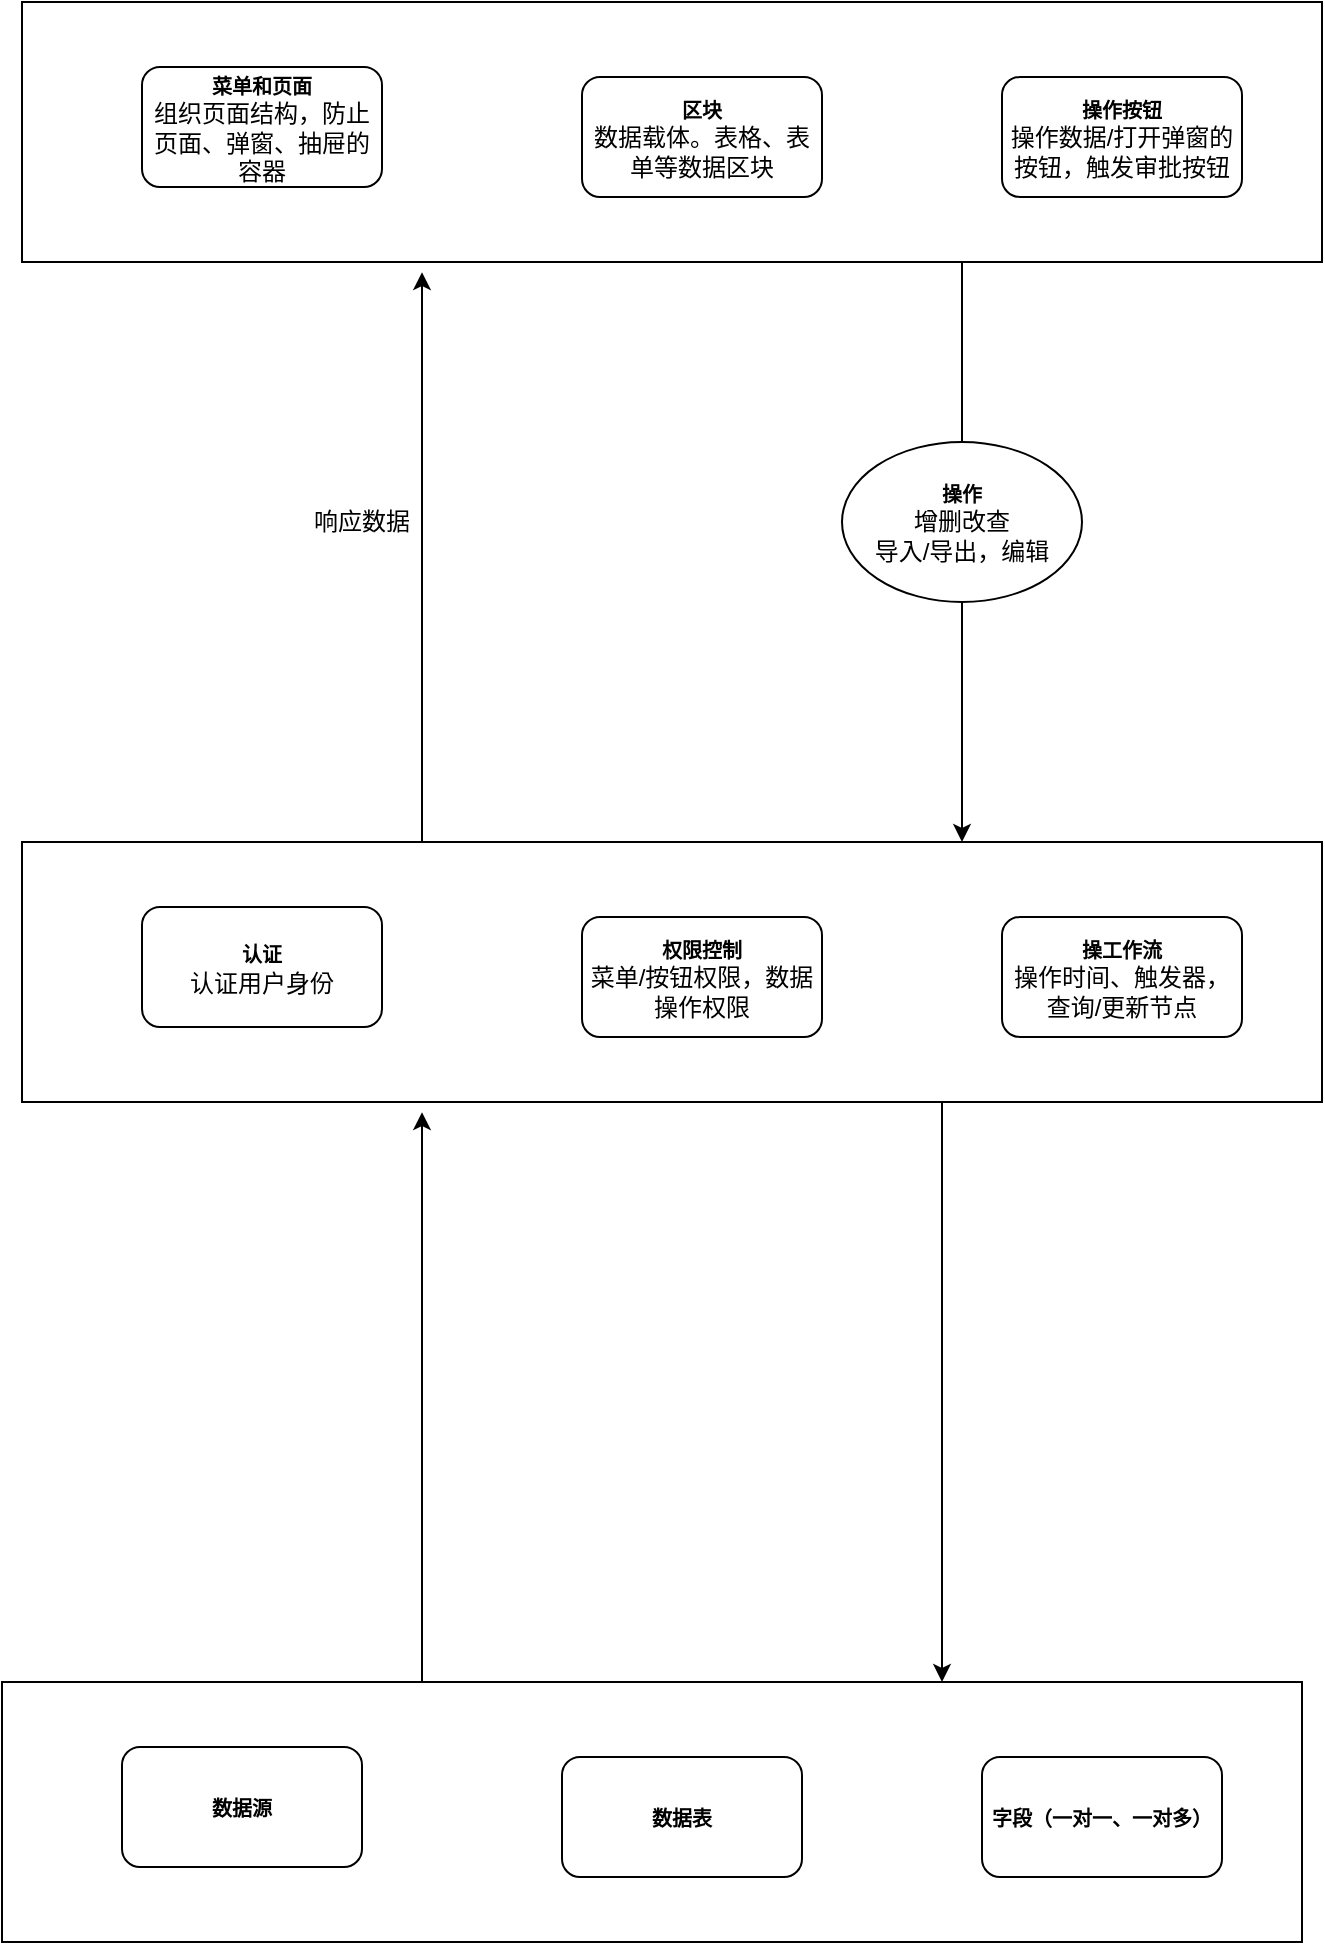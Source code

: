 <mxfile version="24.8.4">
  <diagram name="第 1 页" id="ZL7zHd72h1iO1Rr6ICmp">
    <mxGraphModel dx="1908" dy="1132" grid="1" gridSize="10" guides="1" tooltips="1" connect="1" arrows="1" fold="1" page="1" pageScale="1" pageWidth="827" pageHeight="1169" math="0" shadow="0">
      <root>
        <mxCell id="0" />
        <mxCell id="1" parent="0" />
        <mxCell id="2KDjsImZ4n_s_fksydYn-1" value="" style="rounded=0;whiteSpace=wrap;html=1;" vertex="1" parent="1">
          <mxGeometry x="90" y="10" width="650" height="130" as="geometry" />
        </mxCell>
        <mxCell id="2KDjsImZ4n_s_fksydYn-2" value="&lt;b&gt;&lt;font style=&quot;font-size: 10px;&quot;&gt;菜单和页面&lt;/font&gt;&lt;/b&gt;&lt;div&gt;组织页面结构，防止页面、弹窗、抽屉的容器&lt;/div&gt;" style="rounded=1;whiteSpace=wrap;html=1;" vertex="1" parent="1">
          <mxGeometry x="150" y="42.5" width="120" height="60" as="geometry" />
        </mxCell>
        <mxCell id="2KDjsImZ4n_s_fksydYn-75" value="&lt;b&gt;&lt;font style=&quot;font-size: 10px;&quot;&gt;区块&lt;/font&gt;&lt;/b&gt;&lt;div&gt;数据载体。表格、表单等数据区块&lt;/div&gt;" style="rounded=1;whiteSpace=wrap;html=1;" vertex="1" parent="1">
          <mxGeometry x="370" y="47.5" width="120" height="60" as="geometry" />
        </mxCell>
        <mxCell id="2KDjsImZ4n_s_fksydYn-76" value="&lt;b&gt;&lt;font style=&quot;font-size: 10px;&quot;&gt;操作按钮&lt;/font&gt;&lt;/b&gt;&lt;div&gt;操作数据/打开弹窗的按钮，触发审批按钮&lt;/div&gt;" style="rounded=1;whiteSpace=wrap;html=1;" vertex="1" parent="1">
          <mxGeometry x="580" y="47.5" width="120" height="60" as="geometry" />
        </mxCell>
        <mxCell id="2KDjsImZ4n_s_fksydYn-77" value="" style="rounded=0;whiteSpace=wrap;html=1;" vertex="1" parent="1">
          <mxGeometry x="90" y="430" width="650" height="130" as="geometry" />
        </mxCell>
        <mxCell id="2KDjsImZ4n_s_fksydYn-78" value="&lt;b&gt;&lt;font style=&quot;font-size: 10px;&quot;&gt;认证&lt;/font&gt;&lt;/b&gt;&lt;div&gt;认证用户身份&lt;/div&gt;" style="rounded=1;whiteSpace=wrap;html=1;" vertex="1" parent="1">
          <mxGeometry x="150" y="462.5" width="120" height="60" as="geometry" />
        </mxCell>
        <mxCell id="2KDjsImZ4n_s_fksydYn-79" value="&lt;b&gt;&lt;font style=&quot;font-size: 10px;&quot;&gt;权限控制&lt;/font&gt;&lt;/b&gt;&lt;div&gt;菜单/按钮权限，数据操作权限&lt;/div&gt;" style="rounded=1;whiteSpace=wrap;html=1;" vertex="1" parent="1">
          <mxGeometry x="370" y="467.5" width="120" height="60" as="geometry" />
        </mxCell>
        <mxCell id="2KDjsImZ4n_s_fksydYn-80" value="&lt;b&gt;&lt;font style=&quot;font-size: 10px;&quot;&gt;操工作流&lt;/font&gt;&lt;/b&gt;&lt;div&gt;操作时间、触发器，查询/更新节点&lt;/div&gt;" style="rounded=1;whiteSpace=wrap;html=1;" vertex="1" parent="1">
          <mxGeometry x="580" y="467.5" width="120" height="60" as="geometry" />
        </mxCell>
        <mxCell id="2KDjsImZ4n_s_fksydYn-81" value="" style="endArrow=classic;html=1;rounded=0;exitX=0.5;exitY=1;exitDx=0;exitDy=0;entryX=0.5;entryY=0;entryDx=0;entryDy=0;" edge="1" parent="1">
          <mxGeometry width="50" height="50" relative="1" as="geometry">
            <mxPoint x="560" y="140.0" as="sourcePoint" />
            <mxPoint x="560" y="430" as="targetPoint" />
          </mxGeometry>
        </mxCell>
        <mxCell id="2KDjsImZ4n_s_fksydYn-86" value="" style="endArrow=classic;html=1;rounded=0;exitX=0.363;exitY=-0.031;exitDx=0;exitDy=0;entryX=0.363;entryY=1.008;entryDx=0;entryDy=0;exitPerimeter=0;entryPerimeter=0;" edge="1" parent="1">
          <mxGeometry width="50" height="50" relative="1" as="geometry">
            <mxPoint x="290.0" y="430" as="sourcePoint" />
            <mxPoint x="290.0" y="145.07" as="targetPoint" />
          </mxGeometry>
        </mxCell>
        <mxCell id="2KDjsImZ4n_s_fksydYn-87" value="&lt;font style=&quot;font-size: 10px;&quot;&gt;&lt;b&gt;操作&lt;/b&gt;&lt;/font&gt;&lt;div&gt;增删改查&lt;/div&gt;&lt;div&gt;导入/导出，编辑&lt;/div&gt;" style="ellipse;whiteSpace=wrap;html=1;" vertex="1" parent="1">
          <mxGeometry x="500" y="230" width="120" height="80" as="geometry" />
        </mxCell>
        <mxCell id="2KDjsImZ4n_s_fksydYn-88" value="响应数据" style="text;html=1;align=center;verticalAlign=middle;whiteSpace=wrap;rounded=0;" vertex="1" parent="1">
          <mxGeometry x="230" y="255" width="60" height="30" as="geometry" />
        </mxCell>
        <mxCell id="2KDjsImZ4n_s_fksydYn-89" value="" style="rounded=0;whiteSpace=wrap;html=1;" vertex="1" parent="1">
          <mxGeometry x="80" y="850" width="650" height="130" as="geometry" />
        </mxCell>
        <mxCell id="2KDjsImZ4n_s_fksydYn-90" value="&lt;span style=&quot;font-size: 10px;&quot;&gt;&lt;b&gt;数据源&lt;/b&gt;&lt;/span&gt;" style="rounded=1;whiteSpace=wrap;html=1;" vertex="1" parent="1">
          <mxGeometry x="140" y="882.5" width="120" height="60" as="geometry" />
        </mxCell>
        <mxCell id="2KDjsImZ4n_s_fksydYn-91" value="&lt;span style=&quot;font-size: 10px;&quot;&gt;&lt;b&gt;数据表&lt;/b&gt;&lt;/span&gt;" style="rounded=1;whiteSpace=wrap;html=1;" vertex="1" parent="1">
          <mxGeometry x="360" y="887.5" width="120" height="60" as="geometry" />
        </mxCell>
        <mxCell id="2KDjsImZ4n_s_fksydYn-92" value="&lt;span style=&quot;font-size: 10px;&quot;&gt;&lt;b&gt;字段（一对一、一对多）&lt;/b&gt;&lt;/span&gt;" style="rounded=1;whiteSpace=wrap;html=1;" vertex="1" parent="1">
          <mxGeometry x="570" y="887.5" width="120" height="60" as="geometry" />
        </mxCell>
        <mxCell id="2KDjsImZ4n_s_fksydYn-93" value="" style="endArrow=classic;html=1;rounded=0;exitX=0.5;exitY=1;exitDx=0;exitDy=0;entryX=0.5;entryY=0;entryDx=0;entryDy=0;" edge="1" parent="1">
          <mxGeometry width="50" height="50" relative="1" as="geometry">
            <mxPoint x="550" y="560.0" as="sourcePoint" />
            <mxPoint x="550" y="850" as="targetPoint" />
          </mxGeometry>
        </mxCell>
        <mxCell id="2KDjsImZ4n_s_fksydYn-97" value="" style="endArrow=classic;html=1;rounded=0;exitX=0.363;exitY=-0.031;exitDx=0;exitDy=0;entryX=0.363;entryY=1.008;entryDx=0;entryDy=0;exitPerimeter=0;entryPerimeter=0;" edge="1" parent="1">
          <mxGeometry width="50" height="50" relative="1" as="geometry">
            <mxPoint x="290.0" y="850" as="sourcePoint" />
            <mxPoint x="290.0" y="565.07" as="targetPoint" />
          </mxGeometry>
        </mxCell>
      </root>
    </mxGraphModel>
  </diagram>
</mxfile>
